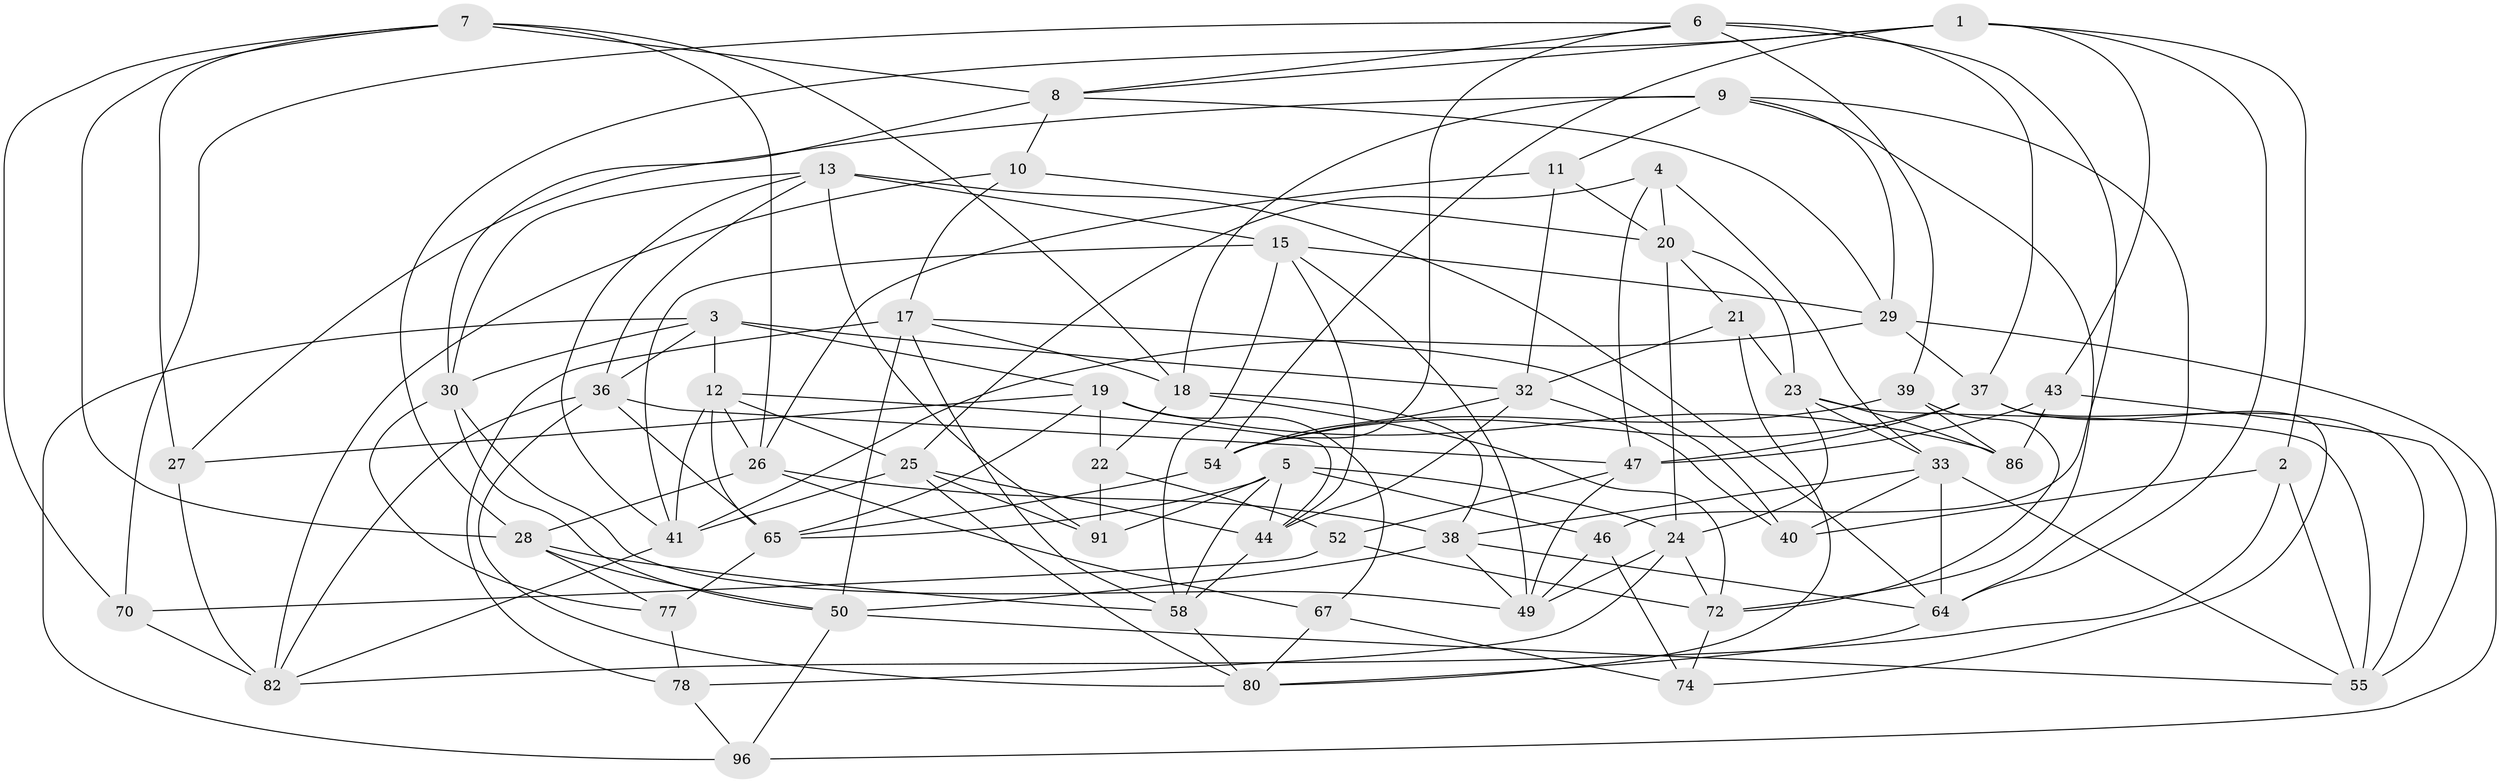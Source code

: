 // original degree distribution, {4: 1.0}
// Generated by graph-tools (version 1.1) at 2025/11/02/27/25 16:11:42]
// undirected, 59 vertices, 157 edges
graph export_dot {
graph [start="1"]
  node [color=gray90,style=filled];
  1 [super="+75"];
  2;
  3 [super="+57"];
  4;
  5 [super="+35"];
  6 [super="+14"];
  7 [super="+92"];
  8 [super="+73"];
  9 [super="+16"];
  10;
  11;
  12 [super="+62"];
  13 [super="+83"];
  15 [super="+98"];
  17 [super="+31"];
  18 [super="+88"];
  19 [super="+79"];
  20 [super="+84"];
  21;
  22;
  23 [super="+48"];
  24 [super="+34"];
  25 [super="+63"];
  26 [super="+59"];
  27;
  28 [super="+76"];
  29 [super="+66"];
  30 [super="+87"];
  32 [super="+56"];
  33 [super="+85"];
  36 [super="+68"];
  37 [super="+51"];
  38 [super="+42"];
  39;
  40;
  41 [super="+71"];
  43;
  44 [super="+45"];
  46;
  47 [super="+81"];
  49 [super="+89"];
  50 [super="+53"];
  52;
  54 [super="+61"];
  55 [super="+60"];
  58 [super="+90"];
  64 [super="+69"];
  65 [super="+93"];
  67;
  70;
  72 [super="+95"];
  74;
  77;
  78;
  80 [super="+97"];
  82 [super="+94"];
  86;
  91;
  96;
  1 -- 43;
  1 -- 54;
  1 -- 8;
  1 -- 2;
  1 -- 28;
  1 -- 64;
  2 -- 40;
  2 -- 82;
  2 -- 55;
  3 -- 96;
  3 -- 32;
  3 -- 30;
  3 -- 19;
  3 -- 36;
  3 -- 12;
  4 -- 25;
  4 -- 47;
  4 -- 20;
  4 -- 33;
  5 -- 46;
  5 -- 44;
  5 -- 24;
  5 -- 91;
  5 -- 65;
  5 -- 58;
  6 -- 70;
  6 -- 46;
  6 -- 8;
  6 -- 39;
  6 -- 54;
  6 -- 37;
  7 -- 26;
  7 -- 8;
  7 -- 27;
  7 -- 70;
  7 -- 18;
  7 -- 28;
  8 -- 10;
  8 -- 29;
  8 -- 30;
  9 -- 18;
  9 -- 72;
  9 -- 11;
  9 -- 27;
  9 -- 29;
  9 -- 64;
  10 -- 17;
  10 -- 20;
  10 -- 82;
  11 -- 26;
  11 -- 20;
  11 -- 32;
  12 -- 65;
  12 -- 26;
  12 -- 41;
  12 -- 25;
  12 -- 44;
  13 -- 64;
  13 -- 30;
  13 -- 15;
  13 -- 41;
  13 -- 91;
  13 -- 36;
  15 -- 49;
  15 -- 58;
  15 -- 41;
  15 -- 44;
  15 -- 29;
  17 -- 78;
  17 -- 40;
  17 -- 18;
  17 -- 58;
  17 -- 50;
  18 -- 72;
  18 -- 38;
  18 -- 22;
  19 -- 27;
  19 -- 67;
  19 -- 86;
  19 -- 22;
  19 -- 65;
  20 -- 24;
  20 -- 21;
  20 -- 23;
  21 -- 32;
  21 -- 80;
  21 -- 23;
  22 -- 52;
  22 -- 91;
  23 -- 55;
  23 -- 33;
  23 -- 24;
  23 -- 86;
  24 -- 78;
  24 -- 72;
  24 -- 49;
  25 -- 91;
  25 -- 80;
  25 -- 44;
  25 -- 41;
  26 -- 28;
  26 -- 67;
  26 -- 38;
  27 -- 82;
  28 -- 58;
  28 -- 77;
  28 -- 50;
  29 -- 41;
  29 -- 96;
  29 -- 37;
  30 -- 77;
  30 -- 49;
  30 -- 50;
  32 -- 54;
  32 -- 40;
  32 -- 44;
  33 -- 55;
  33 -- 40;
  33 -- 64;
  33 -- 38;
  36 -- 82;
  36 -- 80;
  36 -- 47;
  36 -- 65;
  37 -- 74;
  37 -- 47;
  37 -- 54;
  37 -- 55;
  38 -- 50;
  38 -- 49;
  38 -- 64;
  39 -- 54;
  39 -- 72;
  39 -- 86;
  41 -- 82;
  43 -- 86;
  43 -- 47;
  43 -- 55;
  44 -- 58;
  46 -- 74;
  46 -- 49;
  47 -- 49;
  47 -- 52;
  50 -- 55;
  50 -- 96;
  52 -- 70;
  52 -- 72;
  54 -- 65;
  58 -- 80;
  64 -- 80;
  65 -- 77;
  67 -- 80;
  67 -- 74;
  70 -- 82;
  72 -- 74;
  77 -- 78;
  78 -- 96;
}
